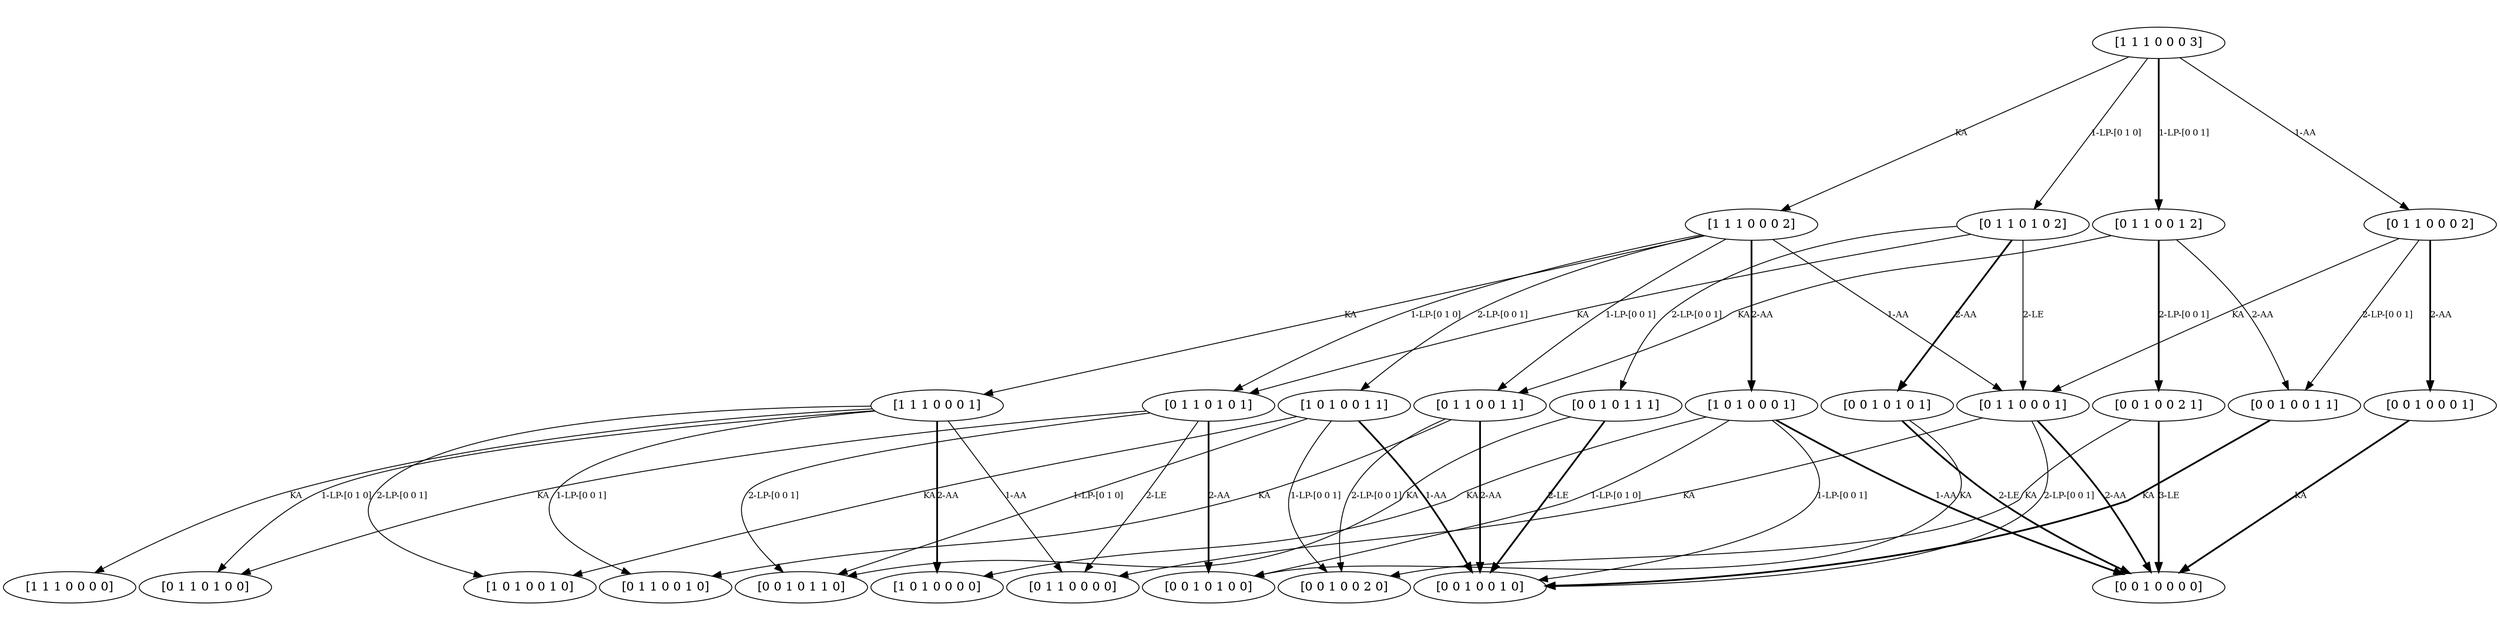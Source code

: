 digraph  {
	graph [ratio=0.25,margin=0,nodesep=0.05];
	node [label="\N"];
	edge [fontsize=10]
	136	 [capacity="[1 0 1]",
		label="[1 0 1 0 0 1 0]",
		stock="[0 0 1]",
		time=0,
		value=0.0];
	137	 [capacity="[1 0 1]",
		label="[1 0 1 0 0 1 1]",
		stock="[0 0 1]",
		time=1,
		value=30.0];
	137 -> 136 [key=0,
	goal="[1 0 1 0 0 1 0]",
	label=KA,
	modus=KA,
	not_best_politic=True,
	revenue=0,
	time=1,
	weight=0.0,
	weight_goal=0.0];
316 [capacity="[0 0 1]",
	label="[0 0 1 0 1 1 0]",
	stock="[0 1 1]",
	time=0,
	value=0.0];
137 -> 316 [key=1,
goal="[0 0 1 0 1 1 0]",
label="1-LP-[0 1 0]",
modus="LP[0 1 0]",
not_best_politic=True,
revenue=0,
time=1,
weight=0.0,
weight_goal=0.0];
324 [capacity="[0 0 1]",
label="[0 0 1 0 0 2 0]",
stock="[0 0 2]",
time=0,
value=0.0];
137 -> 324 [key=1,
goal="[0 0 1 0 0 2 0]",
label="1-LP-[0 0 1]",
modus="LP[0 0 1]",
not_best_politic=True,
revenue=0,
time=1,
weight=0.0,
weight_goal=0.0];
328 [capacity="[0 0 1]",
label="[0 0 1 0 0 1 0]",
stock="[0 0 1]",
time=0,
value=0.0];
137 -> 328 [key=1,
goal="[0 0 1 0 0 1 0]",
label="1-AA",
modus=AA,
not_best_politic=False,
revenue=100,
style=bold,
time=1,
weight=100.0,
weight_goal=0.0];
140 [capacity="[1 0 1]",
label="[1 0 1 0 0 0 0]",
stock="[0 0 0]",
time=0,
value=0.0];
141 [capacity="[1 0 1]",
label="[1 0 1 0 0 0 1]",
stock="[0 0 0]",
time=1,
value=30.0];
141 -> 140 [key=0,
goal="[1 0 1 0 0 0 0]",
label=KA,
modus=KA,
not_best_politic=True,
revenue=0,
time=1,
weight=0.0,
weight_goal=0.0];
320 [capacity="[0 0 1]",
label="[0 0 1 0 1 0 0]",
stock="[0 1 0]",
time=0,
value=0.0];
141 -> 320 [key=1,
goal="[0 0 1 0 1 0 0]",
label="1-LP-[0 1 0]",
modus="LP[0 1 0]",
not_best_politic=True,
revenue=0,
time=1,
weight=0.0,
weight_goal=0.0];
141 -> 328 [key=1,
goal="[0 0 1 0 0 1 0]",
label="1-LP-[0 0 1]",
modus="LP[0 0 1]",
not_best_politic=True,
revenue=0,
time=1,
weight=0.0,
weight_goal=0.0];
332 [capacity="[0 0 1]",
label="[0 0 1 0 0 0 0]",
stock="[0 0 0]",
time=0,
value=0.0];
141 -> 332 [key=1,
goal="[0 0 1 0 0 0 0]",
label="1-AA",
modus=AA,
not_best_politic=False,
revenue=100,
style=bold,
time=1,
weight=100.0,
weight_goal=0.0];
44 [capacity="[1 1 1]",
label="[1 1 1 0 0 0 0]",
stock="[0 0 0]",
time=0,
value=0.0];
45 [capacity="[1 1 1]",
label="[1 1 1 0 0 0 1]",
stock="[0 0 0]",
time=1,
value=130.0];
45 -> 136 [key=2,
goal="[1 0 1 0 0 1 0]",
label="2-LP-[0 0 1]",
modus="LP[0 0 1]",
not_best_politic=True,
revenue=0,
time=1,
weight=0.0,
weight_goal=0.0];
45 -> 140 [key=2,
goal="[1 0 1 0 0 0 0]",
label="2-AA",
modus=AA,
not_best_politic=False,
revenue=200,
style=bold,
time=1,
weight=200.0,
weight_goal=0.0];
45 -> 44 [key=0,
goal="[1 1 1 0 0 0 0]",
label=KA,
modus=KA,
not_best_politic=True,
revenue=0,
time=1,
weight=0.0,
weight_goal=0.0];
224 [capacity="[0 1 1]",
label="[0 1 1 0 1 0 0]",
stock="[0 1 0]",
time=0,
value=0.0];
45 -> 224 [key=1,
goal="[0 1 1 0 1 0 0]",
label="1-LP-[0 1 0]",
modus="LP[0 1 0]",
not_best_politic=True,
revenue=0,
time=1,
weight=0.0,
weight_goal=0.0];
232 [capacity="[0 1 1]",
label="[0 1 1 0 0 1 0]",
stock="[0 0 1]",
time=0,
value=0.0];
45 -> 232 [key=1,
goal="[0 1 1 0 0 1 0]",
label="1-LP-[0 0 1]",
modus="LP[0 0 1]",
not_best_politic=True,
revenue=0,
time=1,
weight=0.0,
weight_goal=0.0];
236 [capacity="[0 1 1]",
label="[0 1 1 0 0 0 0]",
stock="[0 0 0]",
time=0,
value=0.0];
45 -> 236 [key=1,
goal="[0 1 1 0 0 0 0]",
label="1-AA",
modus=AA,
not_best_politic=True,
revenue=100,
time=1,
weight=100.0,
weight_goal=0.0];
46 [capacity="[1 1 1]",
label="[1 1 1 0 0 0 2]",
stock="[0 0 0]",
time=2,
value=201.0];
46 -> 137 [key=2,
goal="[1 0 1 0 0 1 1]",
label="2-LP-[0 0 1]",
modus="LP[0 0 1]",
not_best_politic=True,
revenue=0,
time=2,
weight=-100.0,
weight_goal=30.0];
46 -> 141 [key=2,
goal="[1 0 1 0 0 0 1]",
label="2-AA",
modus=AA,
not_best_politic=False,
revenue=200,
style=bold,
time=2,
weight=100.0,
weight_goal=30.0];
46 -> 45 [key=0,
goal="[1 1 1 0 0 0 1]",
label=KA,
modus=KA,
not_best_politic=True,
revenue=0,
time=2,
weight=0.0,
weight_goal=130.0];
225 [capacity="[0 1 1]",
label="[0 1 1 0 1 0 1]",
stock="[0 1 0]",
time=1,
value=200.0];
46 -> 225 [key=1,
goal="[0 1 1 0 1 0 1]",
label="1-LP-[0 1 0]",
modus="LP[0 1 0]",
not_best_politic=True,
revenue=0,
time=2,
weight=70.0,
weight_goal=200.0];
233 [capacity="[0 1 1]",
label="[0 1 1 0 0 1 1]",
stock="[0 0 1]",
time=1,
value=100.0];
46 -> 233 [key=1,
goal="[0 1 1 0 0 1 1]",
label="1-LP-[0 0 1]",
modus="LP[0 0 1]",
not_best_politic=True,
revenue=0,
time=2,
weight=-30.0,
weight_goal=100.0];
237 [capacity="[0 1 1]",
label="[0 1 1 0 0 0 1]",
stock="[0 0 0]",
time=1,
value=100.0];
46 -> 237 [key=1,
goal="[0 1 1 0 0 0 1]",
label="1-AA",
modus=AA,
not_best_politic=True,
revenue=100,
time=2,
weight=70.0,
weight_goal=100.0];
47 [capacity="[1 1 1]",
label="[1 1 1 0 0 0 3]",
stock="[0 0 0]",
time=3,
value=335.391];
47 -> 46 [key=0,
goal="[1 1 1 0 0 0 2]",
label=KA,
modus=KA,
not_best_politic=True,
revenue=0,
time=3,
weight=0.0,
weight_goal=201.0];
226 [capacity="[0 1 1]",
label="[0 1 1 0 1 0 2]",
stock="[0 1 0]",
time=2,
value=300.0];
47 -> 226 [key=1,
goal="[0 1 1 0 1 0 2]",
label="1-LP-[0 1 0]",
modus="LP[0 1 0]",
not_best_politic=True,
revenue=0,
time=3,
weight=99.0,
weight_goal=300.0];
234 [capacity="[0 1 1]",
label="[0 1 1 0 0 1 2]",
stock="[0 0 1]",
time=2,
value=600.0];
47 -> 234 [key=1,
goal="[0 1 1 0 0 1 2]",
label="1-LP-[0 0 1]",
modus="LP[0 0 1]",
not_best_politic=False,
revenue=0,
style=bold,
time=3,
weight=399.0,
weight_goal=600.0];
238 [capacity="[0 1 1]",
label="[0 1 1 0 0 0 2]",
stock="[0 0 0]",
time=2,
value=150.0];
47 -> 238 [key=1,
goal="[0 1 1 0 0 0 2]",
label="1-AA",
modus=AA,
not_best_politic=True,
revenue=100,
time=3,
weight=49.0,
weight_goal=150.0];
317 [capacity="[0 0 1]",
label="[0 0 1 0 1 1 1]",
stock="[0 1 1]",
time=1,
value=100.0];
317 -> 316 [key=0,
goal="[0 0 1 0 1 1 0]",
label=KA,
modus=KA,
not_best_politic=True,
revenue=0,
time=1,
weight=0.0,
weight_goal=0.0];
317 -> 328 [key=2,
goal="[0 0 1 0 0 1 0]",
label="2-LE",
modus=LE,
not_best_politic=False,
revenue=200,
style=bold,
time=1,
weight=200.0,
weight_goal=0.0];
321 [capacity="[0 0 1]",
label="[0 0 1 0 1 0 1]",
stock="[0 1 0]",
time=1,
value=100.0];
321 -> 320 [key=0,
goal="[0 0 1 0 1 0 0]",
label=KA,
modus=KA,
not_best_politic=True,
revenue=0,
time=1,
weight=0.0,
weight_goal=0.0];
321 -> 332 [key=2,
goal="[0 0 1 0 0 0 0]",
label="2-LE",
modus=LE,
not_best_politic=False,
revenue=200,
style=bold,
time=1,
weight=200.0,
weight_goal=0.0];
325 [capacity="[0 0 1]",
label="[0 0 1 0 0 2 1]",
stock="[0 0 2]",
time=1,
value=1000.0];
325 -> 324 [key=0,
goal="[0 0 1 0 0 2 0]",
label=KA,
modus=KA,
not_best_politic=True,
revenue=0,
time=1,
weight=0.0,
weight_goal=0.0];
325 -> 332 [key=3,
goal="[0 0 1 0 0 0 0]",
label="3-LE",
modus=LE,
not_best_politic=False,
revenue=5000,
style=bold,
time=1,
weight=5000.0,
weight_goal=0.0];
329 [capacity="[0 0 1]",
label="[0 0 1 0 0 1 1]",
stock="[0 0 1]",
time=1,
value=0.0];
329 -> 328 [key=0,
goal="[0 0 1 0 0 1 0]",
label=KA,
modus=KA,
not_best_politic=False,
revenue=0,
style=bold,
time=1,
weight=0.0,
weight_goal=0.0];
333 [capacity="[0 0 1]",
label="[0 0 1 0 0 0 1]",
stock="[0 0 0]",
time=1,
value=0.0];
333 -> 332 [key=0,
goal="[0 0 1 0 0 0 0]",
label=KA,
modus=KA,
not_best_politic=False,
revenue=0,
style=bold,
time=1,
weight=0.0,
weight_goal=0.0];
225 -> 316 [key=2,
goal="[0 0 1 0 1 1 0]",
label="2-LP-[0 0 1]",
modus="LP[0 0 1]",
not_best_politic=True,
revenue=0,
time=1,
weight=0.0,
weight_goal=0.0];
225 -> 320 [key=2,
goal="[0 0 1 0 1 0 0]",
label="2-AA",
modus=AA,
not_best_politic=False,
revenue=200,
style=bold,
time=1,
weight=200.0,
weight_goal=0.0];
225 -> 224 [key=0,
goal="[0 1 1 0 1 0 0]",
label=KA,
modus=KA,
not_best_politic=True,
revenue=0,
time=1,
weight=0.0,
weight_goal=0.0];
225 -> 236 [key=2,
goal="[0 1 1 0 0 0 0]",
label="2-LE",
modus=LE,
not_best_politic=True,
revenue=200,
time=1,
weight=200.0,
weight_goal=0.0];
226 -> 317 [key=2,
goal="[0 0 1 0 1 1 1]",
label="2-LP-[0 0 1]",
modus="LP[0 0 1]",
not_best_politic=True,
revenue=0,
time=2,
weight=-100.0,
weight_goal=100.0];
226 -> 321 [key=2,
goal="[0 0 1 0 1 0 1]",
label="2-AA",
modus=AA,
not_best_politic=False,
revenue=200,
style=bold,
time=2,
weight=100.0,
weight_goal=100.0];
226 -> 225 [key=0,
goal="[0 1 1 0 1 0 1]",
label=KA,
modus=KA,
not_best_politic=True,
revenue=0,
time=2,
weight=0.0,
weight_goal=200.0];
226 -> 237 [key=2,
goal="[0 1 1 0 0 0 1]",
label="2-LE",
modus=LE,
not_best_politic=True,
revenue=200,
time=2,
weight=100.0,
weight_goal=100.0];
233 -> 324 [key=2,
goal="[0 0 1 0 0 2 0]",
label="2-LP-[0 0 1]",
modus="LP[0 0 1]",
not_best_politic=True,
revenue=0,
time=1,
weight=0.0,
weight_goal=0.0];
233 -> 328 [key=2,
goal="[0 0 1 0 0 1 0]",
label="2-AA",
modus=AA,
not_best_politic=False,
revenue=200,
style=bold,
time=1,
weight=200.0,
weight_goal=0.0];
233 -> 232 [key=0,
goal="[0 1 1 0 0 1 0]",
label=KA,
modus=KA,
not_best_politic=True,
revenue=0,
time=1,
weight=0.0,
weight_goal=0.0];
234 -> 325 [key=2,
goal="[0 0 1 0 0 2 1]",
label="2-LP-[0 0 1]",
modus="LP[0 0 1]",
not_best_politic=False,
revenue=0,
style=bold,
time=2,
weight=900.0,
weight_goal=1000.0];
234 -> 329 [key=2,
goal="[0 0 1 0 0 1 1]",
label="2-AA",
modus=AA,
not_best_politic=True,
revenue=200,
time=2,
weight=100.0,
weight_goal=0.0];
234 -> 233 [key=0,
goal="[0 1 1 0 0 1 1]",
label=KA,
modus=KA,
not_best_politic=True,
revenue=0,
time=2,
weight=0.0,
weight_goal=100.0];
237 -> 328 [key=2,
goal="[0 0 1 0 0 1 0]",
label="2-LP-[0 0 1]",
modus="LP[0 0 1]",
not_best_politic=True,
revenue=0,
time=1,
weight=0.0,
weight_goal=0.0];
237 -> 332 [key=2,
goal="[0 0 1 0 0 0 0]",
label="2-AA",
modus=AA,
not_best_politic=False,
revenue=200,
style=bold,
time=1,
weight=200.0,
weight_goal=0.0];
237 -> 236 [key=0,
goal="[0 1 1 0 0 0 0]",
label=KA,
modus=KA,
not_best_politic=True,
revenue=0,
time=1,
weight=0.0,
weight_goal=0.0];
238 -> 329 [key=2,
goal="[0 0 1 0 0 1 1]",
label="2-LP-[0 0 1]",
modus="LP[0 0 1]",
not_best_politic=True,
revenue=0,
time=2,
weight=-100.0,
weight_goal=0.0];
238 -> 333 [key=2,
goal="[0 0 1 0 0 0 1]",
label="2-AA",
modus=AA,
not_best_politic=False,
revenue=200,
style=bold,
time=2,
weight=100.0,
weight_goal=0.0];
238 -> 237 [key=0,
goal="[0 1 1 0 0 0 1]",
label=KA,
modus=KA,
not_best_politic=True,
revenue=0,
time=2,
weight=0.0,
weight_goal=100.0];
}
